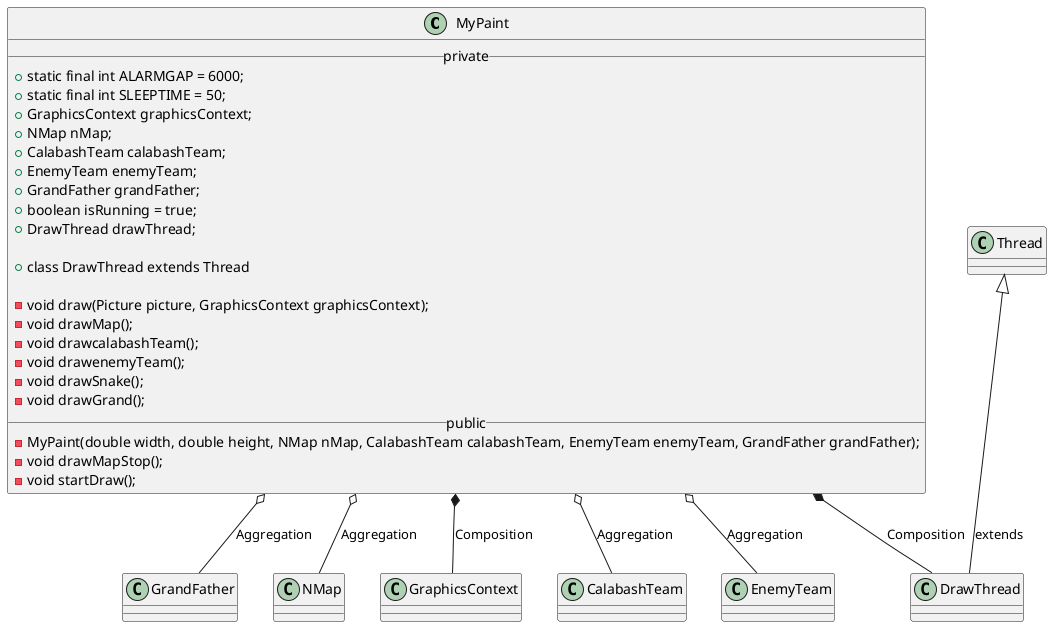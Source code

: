 @startuml

class MyPaint{
__ private __
+ static final int ALARMGAP = 6000;
+ static final int SLEEPTIME = 50;
+ GraphicsContext graphicsContext;
+ NMap nMap;
+ CalabashTeam calabashTeam;
+ EnemyTeam enemyTeam;
+ GrandFather grandFather;
+ boolean isRunning = true;
+ DrawThread drawThread;

+ class DrawThread extends Thread

- void draw(Picture picture, GraphicsContext graphicsContext);
- void drawMap();
- void drawcalabashTeam();
- void drawenemyTeam();
- void drawSnake();
- void drawGrand();
__ public __
- MyPaint(double width, double height, NMap nMap, CalabashTeam calabashTeam, EnemyTeam enemyTeam, GrandFather grandFather);
- void drawMapStop();
- void startDraw();
}

MyPaint o-- NMap : Aggregation
MyPaint o-- CalabashTeam : Aggregation
MyPaint o-- EnemyTeam : Aggregation
MyPaint o-- GrandFather : Aggregation
MyPaint *-- DrawThread : Composition
MyPaint *-- GraphicsContext : Composition
Thread <|-- DrawThread : extends


@enduml